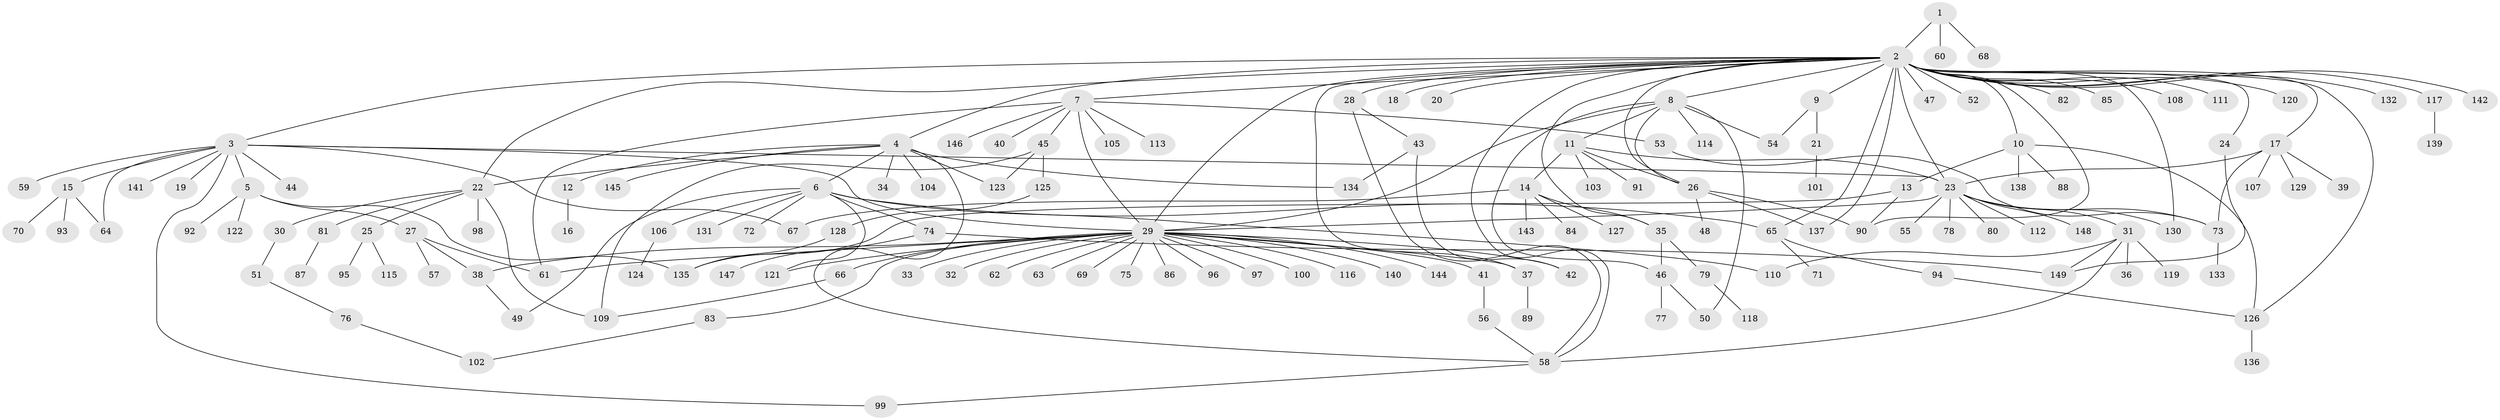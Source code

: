 // coarse degree distribution, {2: 0.2236842105263158, 32: 0.013157894736842105, 11: 0.013157894736842105, 8: 0.02631578947368421, 4: 0.06578947368421052, 7: 0.013157894736842105, 5: 0.09210526315789473, 6: 0.039473684210526314, 3: 0.11842105263157894, 1: 0.3815789473684211, 9: 0.013157894736842105}
// Generated by graph-tools (version 1.1) at 2025/50/03/04/25 22:50:35]
// undirected, 149 vertices, 195 edges
graph export_dot {
  node [color=gray90,style=filled];
  1;
  2;
  3;
  4;
  5;
  6;
  7;
  8;
  9;
  10;
  11;
  12;
  13;
  14;
  15;
  16;
  17;
  18;
  19;
  20;
  21;
  22;
  23;
  24;
  25;
  26;
  27;
  28;
  29;
  30;
  31;
  32;
  33;
  34;
  35;
  36;
  37;
  38;
  39;
  40;
  41;
  42;
  43;
  44;
  45;
  46;
  47;
  48;
  49;
  50;
  51;
  52;
  53;
  54;
  55;
  56;
  57;
  58;
  59;
  60;
  61;
  62;
  63;
  64;
  65;
  66;
  67;
  68;
  69;
  70;
  71;
  72;
  73;
  74;
  75;
  76;
  77;
  78;
  79;
  80;
  81;
  82;
  83;
  84;
  85;
  86;
  87;
  88;
  89;
  90;
  91;
  92;
  93;
  94;
  95;
  96;
  97;
  98;
  99;
  100;
  101;
  102;
  103;
  104;
  105;
  106;
  107;
  108;
  109;
  110;
  111;
  112;
  113;
  114;
  115;
  116;
  117;
  118;
  119;
  120;
  121;
  122;
  123;
  124;
  125;
  126;
  127;
  128;
  129;
  130;
  131;
  132;
  133;
  134;
  135;
  136;
  137;
  138;
  139;
  140;
  141;
  142;
  143;
  144;
  145;
  146;
  147;
  148;
  149;
  1 -- 2;
  1 -- 60;
  1 -- 68;
  2 -- 3;
  2 -- 4;
  2 -- 7;
  2 -- 8;
  2 -- 9;
  2 -- 10;
  2 -- 17;
  2 -- 18;
  2 -- 20;
  2 -- 22;
  2 -- 23;
  2 -- 24;
  2 -- 26;
  2 -- 28;
  2 -- 29;
  2 -- 35;
  2 -- 37;
  2 -- 47;
  2 -- 52;
  2 -- 58;
  2 -- 65;
  2 -- 82;
  2 -- 85;
  2 -- 90;
  2 -- 108;
  2 -- 111;
  2 -- 117;
  2 -- 120;
  2 -- 126;
  2 -- 130;
  2 -- 132;
  2 -- 137;
  2 -- 142;
  3 -- 5;
  3 -- 15;
  3 -- 19;
  3 -- 23;
  3 -- 29;
  3 -- 44;
  3 -- 59;
  3 -- 64;
  3 -- 67;
  3 -- 99;
  3 -- 141;
  4 -- 6;
  4 -- 12;
  4 -- 22;
  4 -- 34;
  4 -- 58;
  4 -- 104;
  4 -- 123;
  4 -- 134;
  4 -- 145;
  5 -- 27;
  5 -- 92;
  5 -- 122;
  5 -- 135;
  6 -- 49;
  6 -- 65;
  6 -- 72;
  6 -- 74;
  6 -- 106;
  6 -- 110;
  6 -- 121;
  6 -- 131;
  7 -- 29;
  7 -- 40;
  7 -- 45;
  7 -- 53;
  7 -- 61;
  7 -- 105;
  7 -- 113;
  7 -- 146;
  8 -- 11;
  8 -- 26;
  8 -- 29;
  8 -- 46;
  8 -- 50;
  8 -- 54;
  8 -- 114;
  9 -- 21;
  9 -- 54;
  10 -- 13;
  10 -- 88;
  10 -- 126;
  10 -- 138;
  11 -- 14;
  11 -- 23;
  11 -- 26;
  11 -- 91;
  11 -- 103;
  12 -- 16;
  13 -- 90;
  13 -- 135;
  14 -- 35;
  14 -- 67;
  14 -- 84;
  14 -- 127;
  14 -- 143;
  15 -- 64;
  15 -- 70;
  15 -- 93;
  17 -- 23;
  17 -- 39;
  17 -- 73;
  17 -- 107;
  17 -- 129;
  21 -- 101;
  22 -- 25;
  22 -- 30;
  22 -- 81;
  22 -- 98;
  22 -- 109;
  23 -- 29;
  23 -- 31;
  23 -- 55;
  23 -- 73;
  23 -- 78;
  23 -- 80;
  23 -- 112;
  23 -- 130;
  23 -- 148;
  24 -- 149;
  25 -- 95;
  25 -- 115;
  26 -- 48;
  26 -- 90;
  26 -- 137;
  27 -- 38;
  27 -- 57;
  27 -- 61;
  28 -- 42;
  28 -- 43;
  29 -- 32;
  29 -- 33;
  29 -- 37;
  29 -- 38;
  29 -- 41;
  29 -- 42;
  29 -- 61;
  29 -- 62;
  29 -- 63;
  29 -- 66;
  29 -- 69;
  29 -- 75;
  29 -- 83;
  29 -- 86;
  29 -- 96;
  29 -- 97;
  29 -- 100;
  29 -- 116;
  29 -- 121;
  29 -- 140;
  29 -- 144;
  30 -- 51;
  31 -- 36;
  31 -- 58;
  31 -- 110;
  31 -- 119;
  31 -- 149;
  35 -- 46;
  35 -- 79;
  37 -- 89;
  38 -- 49;
  41 -- 56;
  43 -- 58;
  43 -- 134;
  45 -- 109;
  45 -- 123;
  45 -- 125;
  46 -- 50;
  46 -- 77;
  51 -- 76;
  53 -- 73;
  56 -- 58;
  58 -- 99;
  65 -- 71;
  65 -- 94;
  66 -- 109;
  73 -- 133;
  74 -- 147;
  74 -- 149;
  76 -- 102;
  79 -- 118;
  81 -- 87;
  83 -- 102;
  94 -- 126;
  106 -- 124;
  117 -- 139;
  125 -- 128;
  126 -- 136;
  128 -- 135;
}
